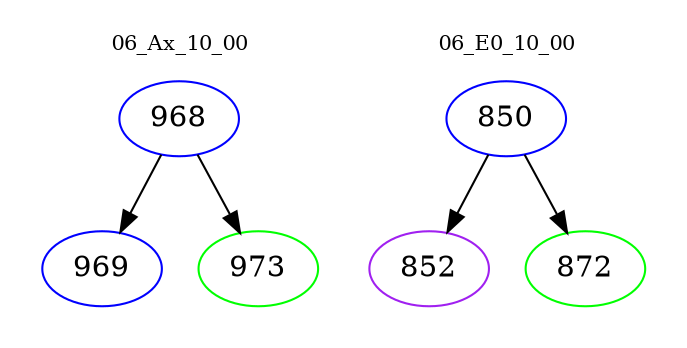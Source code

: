 digraph{
subgraph cluster_0 {
color = white
label = "06_Ax_10_00";
fontsize=10;
T0_968 [label="968", color="blue"]
T0_968 -> T0_969 [color="black"]
T0_969 [label="969", color="blue"]
T0_968 -> T0_973 [color="black"]
T0_973 [label="973", color="green"]
}
subgraph cluster_1 {
color = white
label = "06_E0_10_00";
fontsize=10;
T1_850 [label="850", color="blue"]
T1_850 -> T1_852 [color="black"]
T1_852 [label="852", color="purple"]
T1_850 -> T1_872 [color="black"]
T1_872 [label="872", color="green"]
}
}
